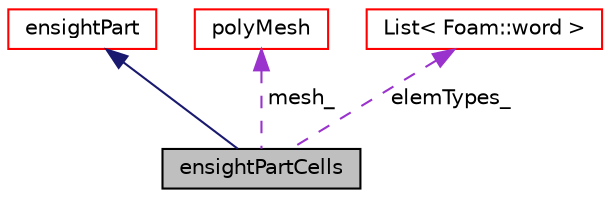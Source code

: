 digraph "ensightPartCells"
{
  bgcolor="transparent";
  edge [fontname="Helvetica",fontsize="10",labelfontname="Helvetica",labelfontsize="10"];
  node [fontname="Helvetica",fontsize="10",shape=record];
  Node1 [label="ensightPartCells",height=0.2,width=0.4,color="black", fillcolor="grey75", style="filled", fontcolor="black"];
  Node2 -> Node1 [dir="back",color="midnightblue",fontsize="10",style="solid",fontname="Helvetica"];
  Node2 [label="ensightPart",height=0.2,width=0.4,color="red",URL="$a00658.html",tooltip="Base class for ensightPartCells and ensightPartFaces. "];
  Node3 -> Node1 [dir="back",color="darkorchid3",fontsize="10",style="dashed",label=" mesh_" ,fontname="Helvetica"];
  Node3 [label="polyMesh",height=0.2,width=0.4,color="red",URL="$a01961.html",tooltip="Mesh consisting of general polyhedral cells. "];
  Node4 -> Node1 [dir="back",color="darkorchid3",fontsize="10",style="dashed",label=" elemTypes_" ,fontname="Helvetica"];
  Node4 [label="List\< Foam::word \>",height=0.2,width=0.4,color="red",URL="$a01397.html"];
}
